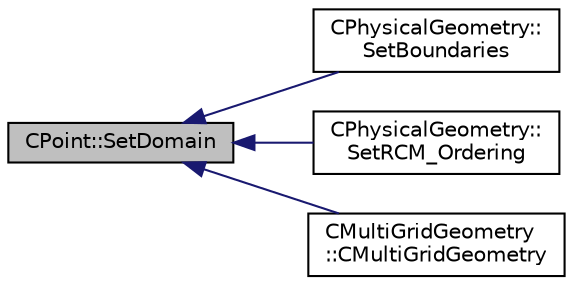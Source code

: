 digraph "CPoint::SetDomain"
{
  edge [fontname="Helvetica",fontsize="10",labelfontname="Helvetica",labelfontsize="10"];
  node [fontname="Helvetica",fontsize="10",shape=record];
  rankdir="LR";
  Node2129 [label="CPoint::SetDomain",height=0.2,width=0.4,color="black", fillcolor="grey75", style="filled", fontcolor="black"];
  Node2129 -> Node2130 [dir="back",color="midnightblue",fontsize="10",style="solid",fontname="Helvetica"];
  Node2130 [label="CPhysicalGeometry::\lSetBoundaries",height=0.2,width=0.4,color="black", fillcolor="white", style="filled",URL="$class_c_physical_geometry.html#a1350e4d05928db566e3d14fa5dc2587a",tooltip="Set the send receive boundaries of the grid. "];
  Node2129 -> Node2131 [dir="back",color="midnightblue",fontsize="10",style="solid",fontname="Helvetica"];
  Node2131 [label="CPhysicalGeometry::\lSetRCM_Ordering",height=0.2,width=0.4,color="black", fillcolor="white", style="filled",URL="$class_c_physical_geometry.html#a59b1ade2054d7038c71e6febfbd3e89f",tooltip="Set a renumbering using a Reverse Cuthill-McKee Algorithm. "];
  Node2129 -> Node2132 [dir="back",color="midnightblue",fontsize="10",style="solid",fontname="Helvetica"];
  Node2132 [label="CMultiGridGeometry\l::CMultiGridGeometry",height=0.2,width=0.4,color="black", fillcolor="white", style="filled",URL="$class_c_multi_grid_geometry.html#aa56934c8f8531c82b306a47b4de9685f",tooltip="Constructor of the class. "];
}
